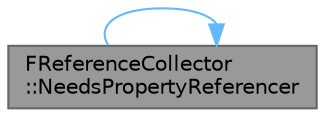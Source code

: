 digraph "FReferenceCollector::NeedsPropertyReferencer"
{
 // INTERACTIVE_SVG=YES
 // LATEX_PDF_SIZE
  bgcolor="transparent";
  edge [fontname=Helvetica,fontsize=10,labelfontname=Helvetica,labelfontsize=10];
  node [fontname=Helvetica,fontsize=10,shape=box,height=0.2,width=0.4];
  rankdir="LR";
  Node1 [id="Node000001",label="FReferenceCollector\l::NeedsPropertyReferencer",height=0.2,width=0.4,color="gray40", fillcolor="grey60", style="filled", fontcolor="black",tooltip="Make Add[OnlyObject]PropertyReference/AddReferencedObjects(UScriptStruct) use AddReferencedObjects(UO..."];
  Node1 -> Node1 [id="edge1_Node000001_Node000001",color="steelblue1",style="solid",tooltip=" "];
}

